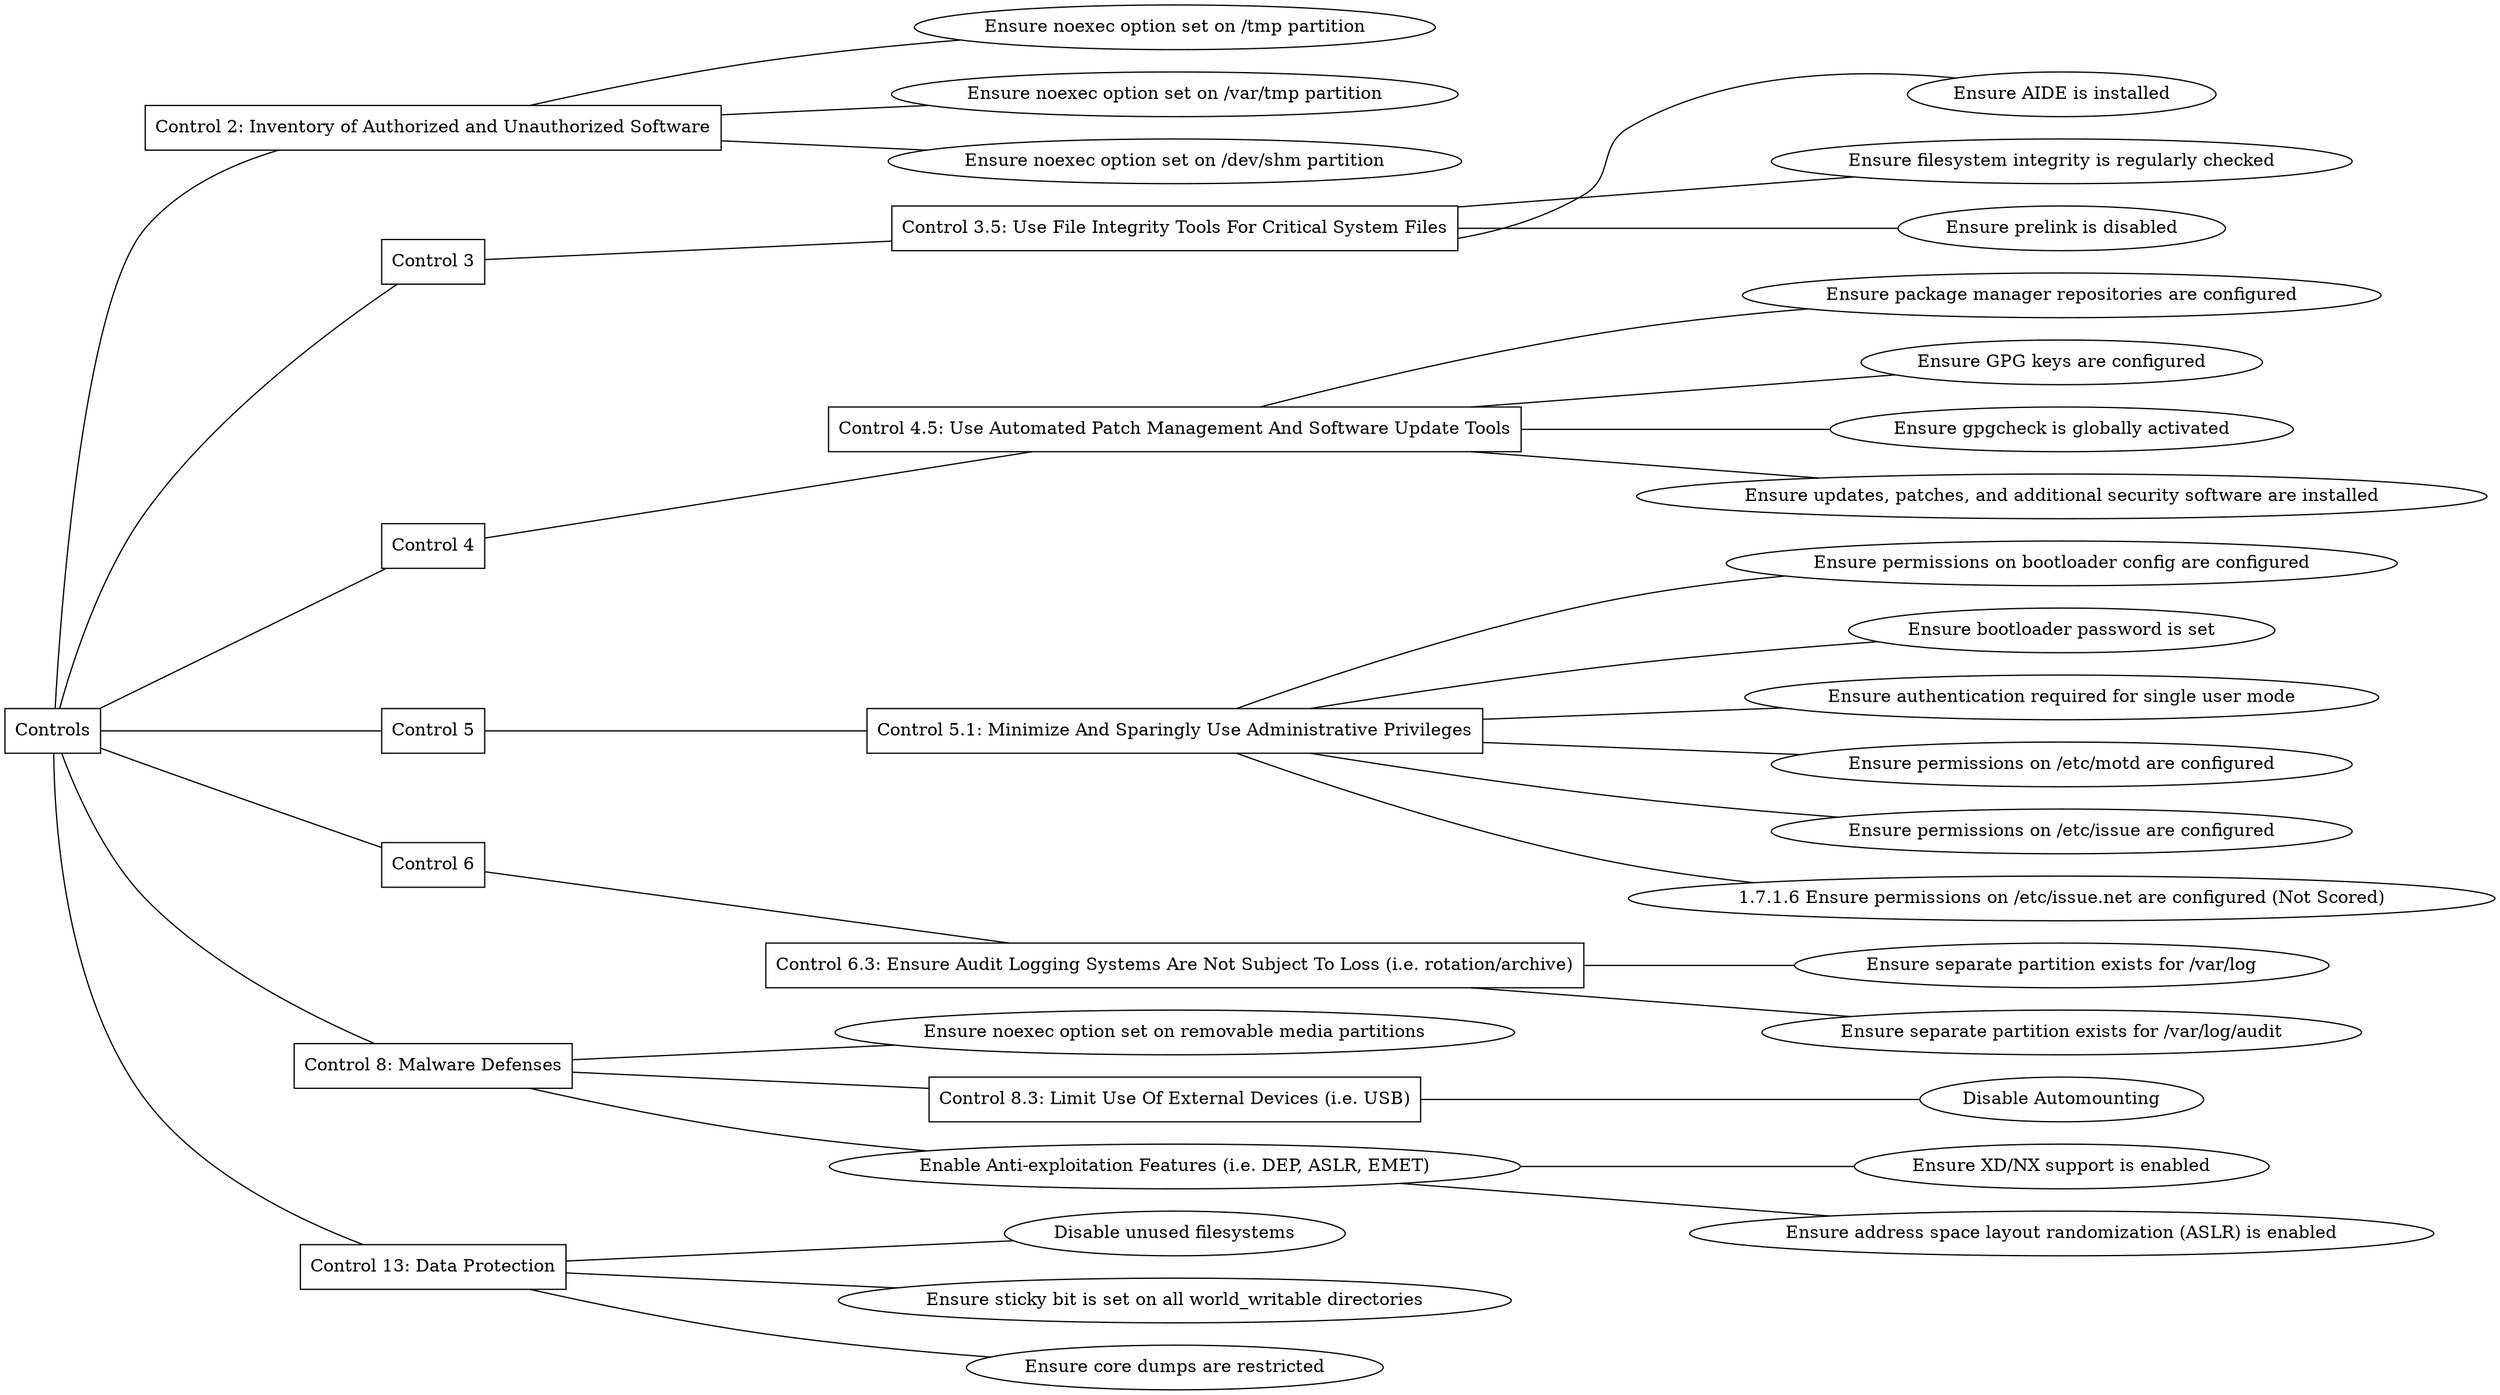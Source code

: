 graph controls {
    rankdir=LR;

    controls [label="Controls", shape=box]

    control_2 [label="Control 2: Inventory of Authorized and Unauthorized Software", shape=box]
    controls -- control_2

    tmp_noexec [label="Ensure noexec option set on /tmp partition"]
    control_2 -- tmp_noexec
    var_tmp_noexec [label="Ensure noexec option set on /var/tmp partition"]
    control_2 -- var_tmp_noexec
    dev_shm_noexec [label="Ensure noexec option set on /dev/shm partition"]
    control_2 -- dev_shm_noexec

    control_3 [label="Control 3", shape=box]
    controls -- control_3

    control_3_5 [label="Control 3.5: Use File Integrity Tools For Critical System Files", shape=box]
    control_3 -- control_3_5
    install_AIDE [label="Ensure AIDE is installed"]
    control_3_5 -- install_AIDE
    integrity_check [label="Ensure filesystem integrity is regularly checked"]
    control_3_5 -- integrity_check
    prelink [label="Ensure prelink is disabled"]
    control_3_5 -- prelink

    control_4 [label="Control 4", shape=box]
    controls -- control_4

    control_4_5 [label="Control 4.5: Use Automated Patch Management And Software Update Tools", shape=box]
    control_4 -- control_4_5
    config_yum [label="Ensure package manager repositories are configured"]
    control_4_5 -- config_yum
    yum_gpg [label="Ensure GPG keys are configured"]
    control_4_5 -- yum_gpg
    yum_gpg_check [label="Ensure gpgcheck is globally activated"]
    control_4_5 -- yum_gpg_check
    yum_security_update [label="Ensure updates, patches, and additional security software are installed"]
    control_4_5 -- yum_security_update

    control_5 [label="Control 5", shape=box]
    controls -- control_5

    control_5_1 [label="Control 5.1: Minimize And Sparingly Use Administrative Privileges", shape=box]
    control_5 -- control_5_1
    bootloader_perms [label="Ensure permissions on bootloader config are configured"]
    control_5_1 -- bootloader_perms
    bootloader_passwd [label="Ensure bootloader password is set"]
    control_5_1 -- bootloader_passwd
    single_user_mode_auth [label="Ensure authentication required for single user mode"]
    control_5_1 -- single_user_mode_auth
    etc_motd_perms [label="Ensure permissions on /etc/motd are configured"]
    control_5_1 -- etc_motd_perms
    etc_issue_perms [label="Ensure permissions on /etc/issue are configured"]
    control_5_1 -- etc_issue_perms
    etc_issuenet_perms [label="1.7.1.6 Ensure permissions on /etc/issue.net are configured (Not Scored)"]
    control_5_1 -- etc_issuenet_perms

    control_6 [label="Control 6", shape=box]
    controls -- control_6

    control_6_3 [label="Control 6.3: Ensure Audit Logging Systems Are Not Subject To Loss (i.e. rotation/archive)", shape=box]
    control_6 -- control_6_3
    var_log_partition [label="Ensure separate partition exists for /var/log"]
    control_6_3 -- var_log_partition
    var_log_audit_partition [label="Ensure separate partition exists for /var/log/audit"]
    control_6_3 -- var_log_audit_partition

    control_8 [label="Control 8: Malware Defenses", shape=box]
    controls -- control_8
    removable_media_noexec [label="Ensure noexec option set on removable media partitions"]
    control_8 -- removable_media_noexec

    control_8_3  [label="Control 8.3: Limit Use Of External Devices (i.e. USB)", shape=box]
    control_8 -- control_8_3
    disable_automounting [label="Disable Automounting"]
    control_8_3 -- disable_automounting

    control_8_4 [label="Enable Anti-exploitation Features (i.e. DEP, ASLR, EMET)"]
    control_8 -- control_8_4
    no_execute [label="Ensure XD/NX support is enabled"]
    control_8_4 -- no_execute
    aslr [label="Ensure address space layout randomization (ASLR) is enabled"]
    control_8_4 -- aslr

    control_13 [label="Control 13: Data Protection", shape=box]
    controls -- control_13
    disbale_fs [label="Disable unused filesystems"]
    control_13 -- disbale_fs
    sticky_bit [label="Ensure sticky bit is set on all world_writable directories"]
    control_13 -- sticky_bit
    core_dump [label="Ensure core dumps are restricted"]
    control_13 -- core_dump
}
